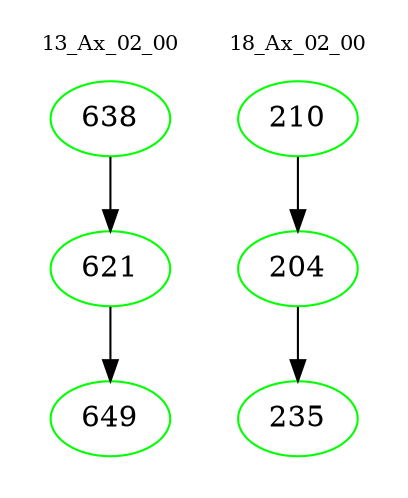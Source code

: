 digraph{
subgraph cluster_0 {
color = white
label = "13_Ax_02_00";
fontsize=10;
T0_638 [label="638", color="green"]
T0_638 -> T0_621 [color="black"]
T0_621 [label="621", color="green"]
T0_621 -> T0_649 [color="black"]
T0_649 [label="649", color="green"]
}
subgraph cluster_1 {
color = white
label = "18_Ax_02_00";
fontsize=10;
T1_210 [label="210", color="green"]
T1_210 -> T1_204 [color="black"]
T1_204 [label="204", color="green"]
T1_204 -> T1_235 [color="black"]
T1_235 [label="235", color="green"]
}
}
